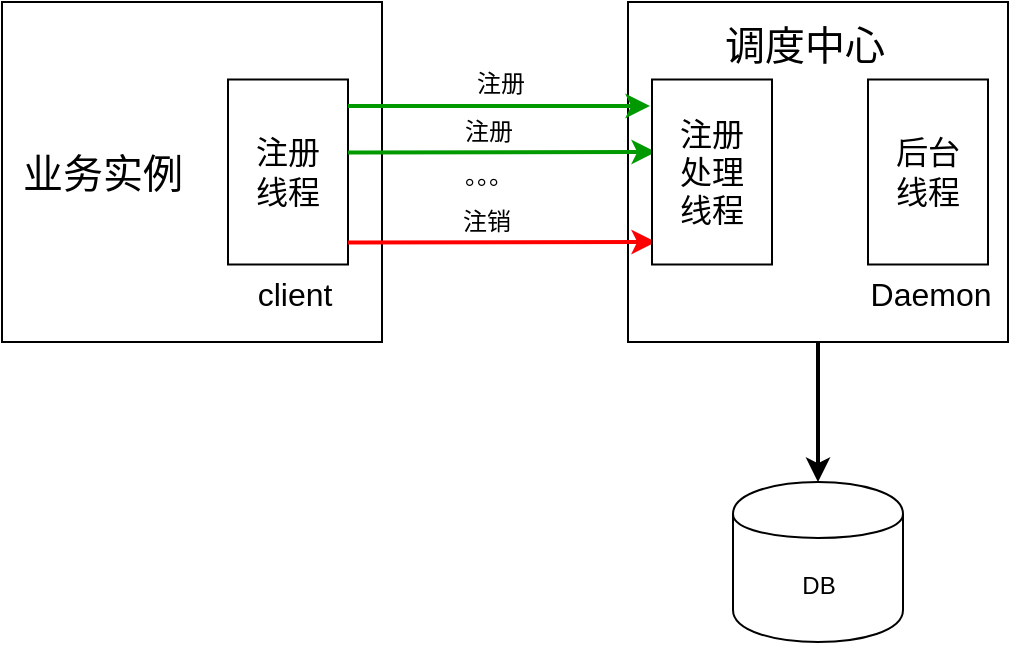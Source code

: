 <mxfile version="12.4.8" type="github"><diagram id="AHbCEerTlKpvjVQgfVZD" name="Page-1"><mxGraphModel dx="886" dy="591" grid="0" gridSize="10" guides="1" tooltips="1" connect="1" arrows="1" fold="1" page="1" pageScale="1" pageWidth="827" pageHeight="1169" math="0" shadow="0"><root><mxCell id="0"/><mxCell id="1" parent="0"/><mxCell id="mJArkg921WcpEoAyN8Te-1" value="" style="rounded=0;whiteSpace=wrap;html=1;" vertex="1" parent="1"><mxGeometry x="107" y="50" width="190" height="170" as="geometry"/></mxCell><mxCell id="mJArkg921WcpEoAyN8Te-2" value="&lt;font style=&quot;font-size: 16px&quot;&gt;注册&lt;br&gt;线程&lt;/font&gt;" style="rounded=0;whiteSpace=wrap;html=1;" vertex="1" parent="1"><mxGeometry x="220" y="88.75" width="60" height="92.5" as="geometry"/></mxCell><mxCell id="mJArkg921WcpEoAyN8Te-3" value="&lt;font style=&quot;font-size: 20px&quot;&gt;业务实例&lt;/font&gt;" style="text;html=1;align=center;verticalAlign=middle;resizable=0;points=[];autosize=1;" vertex="1" parent="1"><mxGeometry x="107" y="125" width="100" height="20" as="geometry"/></mxCell><mxCell id="mJArkg921WcpEoAyN8Te-14" style="edgeStyle=orthogonalEdgeStyle;rounded=0;orthogonalLoop=1;jettySize=auto;html=1;exitX=0.5;exitY=1;exitDx=0;exitDy=0;entryX=0.5;entryY=0;entryDx=0;entryDy=0;strokeColor=#000000;strokeWidth=2;" edge="1" parent="1" source="mJArkg921WcpEoAyN8Te-4" target="mJArkg921WcpEoAyN8Te-13"><mxGeometry relative="1" as="geometry"/></mxCell><mxCell id="mJArkg921WcpEoAyN8Te-4" value="" style="rounded=0;whiteSpace=wrap;html=1;" vertex="1" parent="1"><mxGeometry x="420" y="50" width="190" height="170" as="geometry"/></mxCell><mxCell id="mJArkg921WcpEoAyN8Te-5" value="" style="endArrow=classic;html=1;strokeColor=#009900;strokeWidth=2;" edge="1" parent="1"><mxGeometry width="50" height="50" relative="1" as="geometry"><mxPoint x="280" y="102" as="sourcePoint"/><mxPoint x="431" y="102" as="targetPoint"/></mxGeometry></mxCell><mxCell id="mJArkg921WcpEoAyN8Te-8" value="注册" style="text;html=1;align=center;verticalAlign=middle;resizable=0;points=[];labelBackgroundColor=#ffffff;" vertex="1" connectable="0" parent="mJArkg921WcpEoAyN8Te-5"><mxGeometry x="-0.138" y="4" relative="1" as="geometry"><mxPoint x="11.01" y="-7.42" as="offset"/></mxGeometry></mxCell><mxCell id="mJArkg921WcpEoAyN8Te-6" value="" style="endArrow=classic;html=1;exitX=1;exitY=0.25;exitDx=0;exitDy=0;entryX=0.033;entryY=0.878;entryDx=0;entryDy=0;entryPerimeter=0;strokeColor=#FF0000;strokeWidth=2;" edge="1" parent="1" target="mJArkg921WcpEoAyN8Te-20"><mxGeometry width="50" height="50" relative="1" as="geometry"><mxPoint x="280" y="170.29" as="sourcePoint"/><mxPoint x="416.96" y="170.0" as="targetPoint"/></mxGeometry></mxCell><mxCell id="mJArkg921WcpEoAyN8Te-7" value="" style="endArrow=classic;html=1;exitX=1;exitY=0.25;exitDx=0;exitDy=0;entryX=0.033;entryY=0.392;entryDx=0;entryDy=0;entryPerimeter=0;strokeColor=#009900;strokeWidth=2;" edge="1" parent="1" target="mJArkg921WcpEoAyN8Te-20"><mxGeometry width="50" height="50" relative="1" as="geometry"><mxPoint x="280" y="125.29" as="sourcePoint"/><mxPoint x="416.96" y="125.0" as="targetPoint"/></mxGeometry></mxCell><mxCell id="mJArkg921WcpEoAyN8Te-10" value="注册" style="text;html=1;align=center;verticalAlign=middle;resizable=0;points=[];labelBackgroundColor=#ffffff;" vertex="1" connectable="0" parent="1"><mxGeometry x="337.001" y="122.995" as="geometry"><mxPoint x="13.01" y="-8.42" as="offset"/></mxGeometry></mxCell><mxCell id="mJArkg921WcpEoAyN8Te-11" value="。。。" style="text;html=1;align=center;verticalAlign=middle;resizable=0;points=[];labelBackgroundColor=#ffffff;" vertex="1" connectable="0" parent="1"><mxGeometry x="337.001" y="144.995" as="geometry"><mxPoint x="13.01" y="-8.42" as="offset"/></mxGeometry></mxCell><mxCell id="mJArkg921WcpEoAyN8Te-12" value="注销" style="text;html=1;align=center;verticalAlign=middle;resizable=0;points=[];labelBackgroundColor=#ffffff;" vertex="1" connectable="0" parent="1"><mxGeometry x="344.001" y="164.995" as="geometry"><mxPoint x="5.01" y="-5.42" as="offset"/></mxGeometry></mxCell><mxCell id="mJArkg921WcpEoAyN8Te-13" value="DB" style="shape=cylinder;whiteSpace=wrap;html=1;boundedLbl=1;backgroundOutline=1;" vertex="1" parent="1"><mxGeometry x="472.5" y="290" width="85" height="80" as="geometry"/></mxCell><mxCell id="mJArkg921WcpEoAyN8Te-16" value="&lt;font style=&quot;font-size: 16px&quot;&gt;后台&lt;br&gt;线程&lt;br&gt;&lt;/font&gt;" style="rounded=0;whiteSpace=wrap;html=1;" vertex="1" parent="1"><mxGeometry x="540" y="88.75" width="60" height="92.5" as="geometry"/></mxCell><mxCell id="mJArkg921WcpEoAyN8Te-18" value="&lt;font style=&quot;font-size: 20px&quot;&gt;调度中心&lt;/font&gt;" style="text;html=1;align=center;verticalAlign=middle;resizable=0;points=[];autosize=1;" vertex="1" parent="1"><mxGeometry x="457.5" y="61" width="100" height="20" as="geometry"/></mxCell><mxCell id="mJArkg921WcpEoAyN8Te-19" value="&lt;font style=&quot;font-size: 16px&quot;&gt;client&lt;/font&gt;" style="text;html=1;align=center;verticalAlign=middle;resizable=0;points=[];autosize=1;" vertex="1" parent="1"><mxGeometry x="229" y="186" width="47" height="19" as="geometry"/></mxCell><mxCell id="mJArkg921WcpEoAyN8Te-20" value="&lt;font style=&quot;font-size: 16px&quot;&gt;注册&lt;br&gt;处理&lt;br&gt;线程&lt;br&gt;&lt;/font&gt;" style="rounded=0;whiteSpace=wrap;html=1;" vertex="1" parent="1"><mxGeometry x="432" y="88.75" width="60" height="92.5" as="geometry"/></mxCell><mxCell id="mJArkg921WcpEoAyN8Te-21" value="&lt;font style=&quot;font-size: 16px&quot;&gt;Daemon&lt;/font&gt;" style="text;html=1;align=center;verticalAlign=middle;resizable=0;points=[];autosize=1;" vertex="1" parent="1"><mxGeometry x="535.5" y="186" width="70" height="19" as="geometry"/></mxCell></root></mxGraphModel></diagram></mxfile>